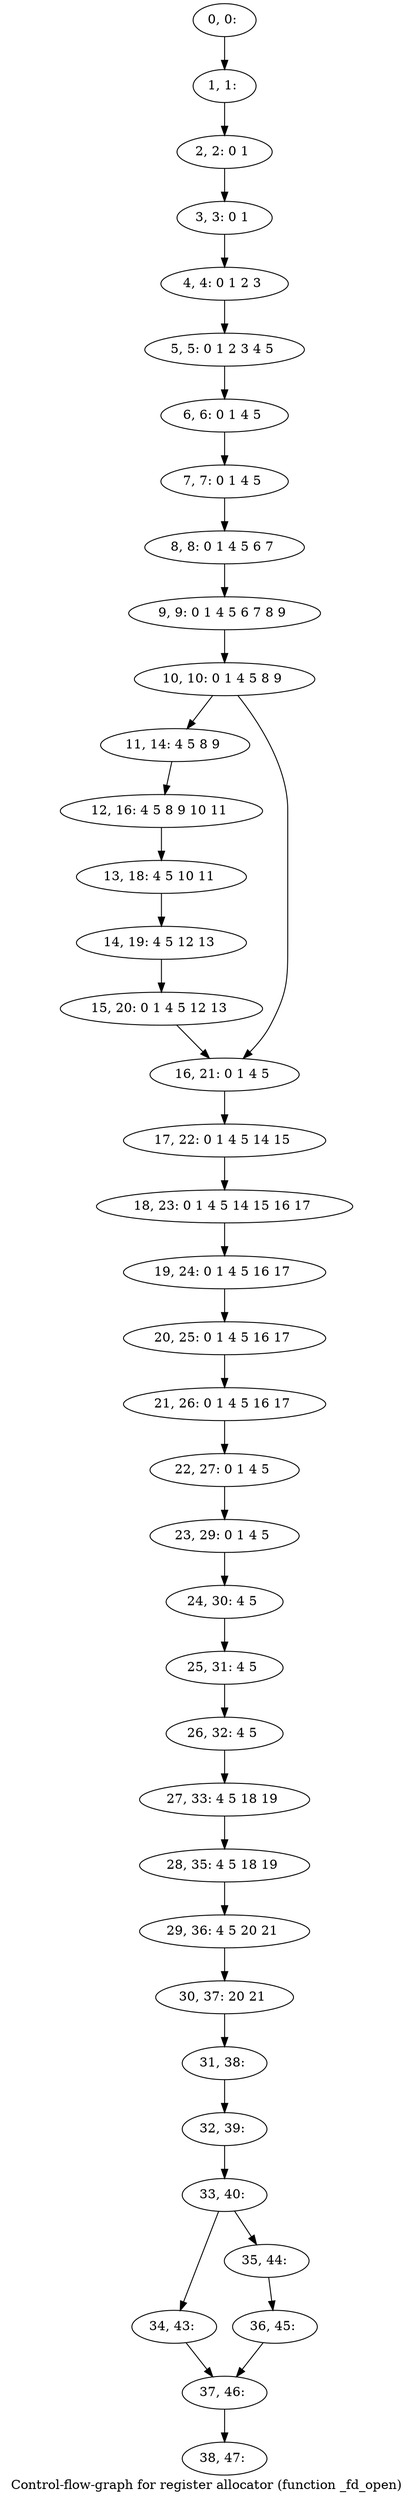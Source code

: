 digraph G {
graph [label="Control-flow-graph for register allocator (function _fd_open)"]
0[label="0, 0: "];
1[label="1, 1: "];
2[label="2, 2: 0 1 "];
3[label="3, 3: 0 1 "];
4[label="4, 4: 0 1 2 3 "];
5[label="5, 5: 0 1 2 3 4 5 "];
6[label="6, 6: 0 1 4 5 "];
7[label="7, 7: 0 1 4 5 "];
8[label="8, 8: 0 1 4 5 6 7 "];
9[label="9, 9: 0 1 4 5 6 7 8 9 "];
10[label="10, 10: 0 1 4 5 8 9 "];
11[label="11, 14: 4 5 8 9 "];
12[label="12, 16: 4 5 8 9 10 11 "];
13[label="13, 18: 4 5 10 11 "];
14[label="14, 19: 4 5 12 13 "];
15[label="15, 20: 0 1 4 5 12 13 "];
16[label="16, 21: 0 1 4 5 "];
17[label="17, 22: 0 1 4 5 14 15 "];
18[label="18, 23: 0 1 4 5 14 15 16 17 "];
19[label="19, 24: 0 1 4 5 16 17 "];
20[label="20, 25: 0 1 4 5 16 17 "];
21[label="21, 26: 0 1 4 5 16 17 "];
22[label="22, 27: 0 1 4 5 "];
23[label="23, 29: 0 1 4 5 "];
24[label="24, 30: 4 5 "];
25[label="25, 31: 4 5 "];
26[label="26, 32: 4 5 "];
27[label="27, 33: 4 5 18 19 "];
28[label="28, 35: 4 5 18 19 "];
29[label="29, 36: 4 5 20 21 "];
30[label="30, 37: 20 21 "];
31[label="31, 38: "];
32[label="32, 39: "];
33[label="33, 40: "];
34[label="34, 43: "];
35[label="35, 44: "];
36[label="36, 45: "];
37[label="37, 46: "];
38[label="38, 47: "];
0->1 ;
1->2 ;
2->3 ;
3->4 ;
4->5 ;
5->6 ;
6->7 ;
7->8 ;
8->9 ;
9->10 ;
10->11 ;
10->16 ;
11->12 ;
12->13 ;
13->14 ;
14->15 ;
15->16 ;
16->17 ;
17->18 ;
18->19 ;
19->20 ;
20->21 ;
21->22 ;
22->23 ;
23->24 ;
24->25 ;
25->26 ;
26->27 ;
27->28 ;
28->29 ;
29->30 ;
30->31 ;
31->32 ;
32->33 ;
33->34 ;
33->35 ;
34->37 ;
35->36 ;
36->37 ;
37->38 ;
}
